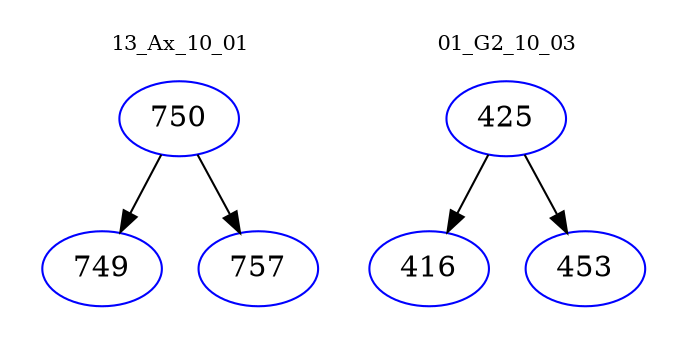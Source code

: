 digraph{
subgraph cluster_0 {
color = white
label = "13_Ax_10_01";
fontsize=10;
T0_750 [label="750", color="blue"]
T0_750 -> T0_749 [color="black"]
T0_749 [label="749", color="blue"]
T0_750 -> T0_757 [color="black"]
T0_757 [label="757", color="blue"]
}
subgraph cluster_1 {
color = white
label = "01_G2_10_03";
fontsize=10;
T1_425 [label="425", color="blue"]
T1_425 -> T1_416 [color="black"]
T1_416 [label="416", color="blue"]
T1_425 -> T1_453 [color="black"]
T1_453 [label="453", color="blue"]
}
}
